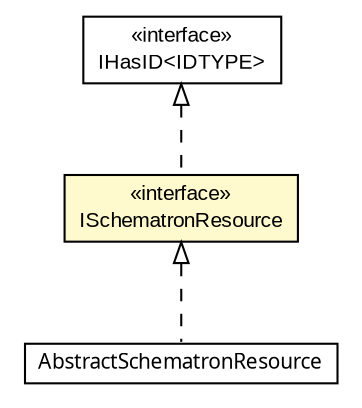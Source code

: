 #!/usr/local/bin/dot
#
# Class diagram 
# Generated by UMLGraph version 5.1 (http://www.umlgraph.org/)
#

digraph G {
	edge [fontname="arial",fontsize=10,labelfontname="arial",labelfontsize=10];
	node [fontname="arial",fontsize=10,shape=plaintext];
	nodesep=0.25;
	ranksep=0.5;
	// com.helger.schematron.ISchematronResource
	c2478 [label=<<table title="com.helger.schematron.ISchematronResource" border="0" cellborder="1" cellspacing="0" cellpadding="2" port="p" bgcolor="lemonChiffon" href="./ISchematronResource.html">
		<tr><td><table border="0" cellspacing="0" cellpadding="1">
<tr><td align="center" balign="center"> &#171;interface&#187; </td></tr>
<tr><td align="center" balign="center"> ISchematronResource </td></tr>
		</table></td></tr>
		</table>>, fontname="arial", fontcolor="black", fontsize=10.0];
	// com.helger.schematron.AbstractSchematronResource
	c2481 [label=<<table title="com.helger.schematron.AbstractSchematronResource" border="0" cellborder="1" cellspacing="0" cellpadding="2" port="p" href="./AbstractSchematronResource.html">
		<tr><td><table border="0" cellspacing="0" cellpadding="1">
<tr><td align="center" balign="center"><font face="ariali"> AbstractSchematronResource </font></td></tr>
		</table></td></tr>
		</table>>, fontname="arial", fontcolor="black", fontsize=10.0];
	//com.helger.schematron.ISchematronResource implements com.helger.commons.id.IHasID<IDTYPE>
	c2587:p -> c2478:p [dir=back,arrowtail=empty,style=dashed];
	//com.helger.schematron.AbstractSchematronResource implements com.helger.schematron.ISchematronResource
	c2478:p -> c2481:p [dir=back,arrowtail=empty,style=dashed];
	// com.helger.commons.id.IHasID<IDTYPE>
	c2587 [label=<<table title="com.helger.commons.id.IHasID" border="0" cellborder="1" cellspacing="0" cellpadding="2" port="p">
		<tr><td><table border="0" cellspacing="0" cellpadding="1">
<tr><td align="center" balign="center"> &#171;interface&#187; </td></tr>
<tr><td align="center" balign="center"> IHasID&lt;IDTYPE&gt; </td></tr>
		</table></td></tr>
		</table>>, fontname="arial", fontcolor="black", fontsize=10.0];
}

